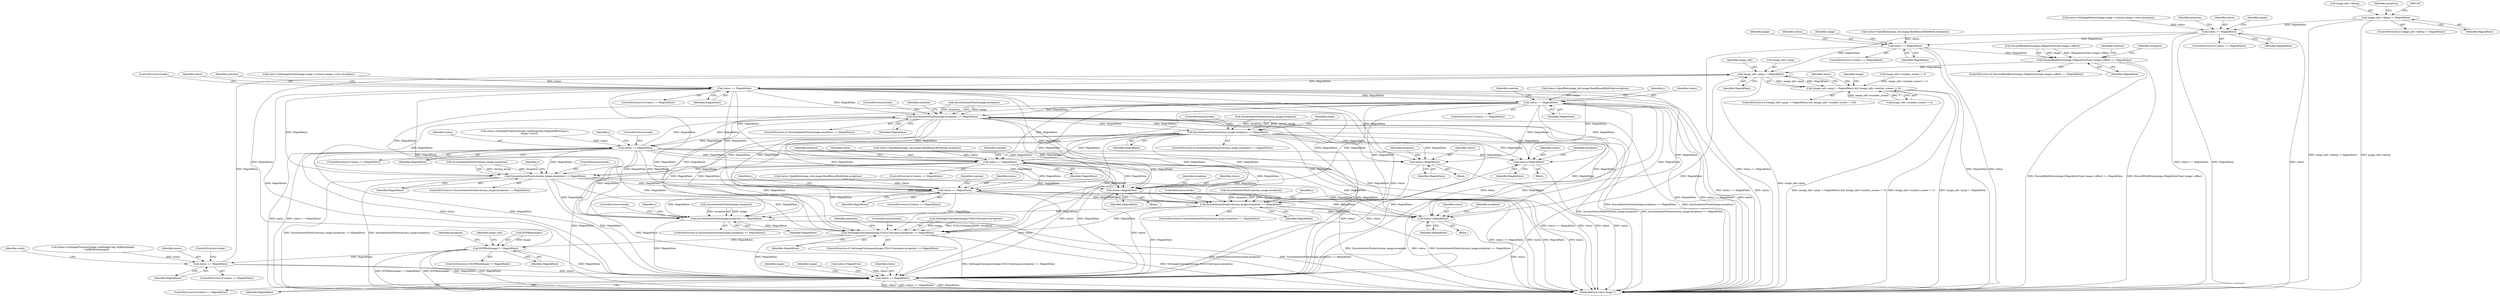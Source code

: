 digraph "0_ImageMagick_ef8f40689ac452398026c07da41656a7c87e4683@pointer" {
"1000142" [label="(Call,image_info->debug != MagickFalse)"];
"1000200" [label="(Call,status == MagickFalse)"];
"1000326" [label="(Call,status == MagickFalse)"];
"1000339" [label="(Call,DiscardBlobBytes(image,(MagickSizeType) image->offset) == MagickFalse)"];
"1000452" [label="(Call,image_info->ping != MagickFalse)"];
"1000451" [label="(Call,(image_info->ping != MagickFalse) && (image_info->number_scenes != 0))"];
"1000489" [label="(Call,status == MagickFalse)"];
"1000511" [label="(Call,status == MagickFalse)"];
"1000583" [label="(Call,status=MagickFalse)"];
"1001570" [label="(Call,status == MagickFalse)"];
"1000830" [label="(Call,status=MagickFalse)"];
"1000918" [label="(Call,SyncAuthenticPixels(image,exception) == MagickFalse)"];
"1000929" [label="(Call,SyncAuthenticPixels(chroma_image,exception) == MagickFalse)"];
"1000956" [label="(Call,status == MagickFalse)"];
"1000982" [label="(Call,status == MagickFalse)"];
"1001039" [label="(Call,status=MagickFalse)"];
"1001127" [label="(Call,SyncAuthenticPixels(chroma_image,exception) == MagickFalse)"];
"1001155" [label="(Call,status == MagickFalse)"];
"1001207" [label="(Call,status=MagickFalse)"];
"1001287" [label="(Call,SyncAuthenticPixels(chroma_image,exception) == MagickFalse)"];
"1001409" [label="(Call,SyncAuthenticPixels(image,exception) == MagickFalse)"];
"1001420" [label="(Call,SetImageColorspace(image,YCbCrColorspace,exception) == MagickFalse)"];
"1001442" [label="(Call,EOFBlob(image) != MagickFalse)"];
"1001552" [label="(Call,status == MagickFalse)"];
"1000331" [label="(Identifier,image)"];
"1001291" [label="(Identifier,MagickFalse)"];
"1000488" [label="(ControlStructure,if (status == MagickFalse))"];
"1001185" [label="(Identifier,y)"];
"1000490" [label="(Identifier,status)"];
"1001039" [label="(Call,status=MagickFalse)"];
"1000478" [label="(Identifier,status)"];
"1000585" [label="(Identifier,MagickFalse)"];
"1000141" [label="(ControlStructure,if (image_info->debug != MagickFalse))"];
"1001557" [label="(Identifier,count)"];
"1001419" [label="(ControlStructure,if (SetImageColorspace(image,YCbCrColorspace,exception) == MagickFalse))"];
"1001156" [label="(Identifier,status)"];
"1000956" [label="(Call,status == MagickFalse)"];
"1000199" [label="(ControlStructure,if (status == MagickFalse))"];
"1000202" [label="(Identifier,MagickFalse)"];
"1000926" [label="(Identifier,interlace)"];
"1001292" [label="(ControlStructure,break;)"];
"1000495" [label="(Identifier,interlace)"];
"1000340" [label="(Call,DiscardBlobBytes(image,(MagickSizeType) image->offset))"];
"1000955" [label="(ControlStructure,if (status == MagickFalse))"];
"1000357" [label="(Identifier,interlace)"];
"1000959" [label="(ControlStructure,break;)"];
"1000451" [label="(Call,(image_info->ping != MagickFalse) && (image_info->number_scenes != 0))"];
"1001429" [label="(Identifier,interlace)"];
"1001410" [label="(Call,SyncAuthenticPixels(image,exception))"];
"1001208" [label="(Identifier,status)"];
"1000349" [label="(Identifier,exception)"];
"1001569" [label="(ControlStructure,if (status == MagickFalse))"];
"1001155" [label="(Call,status == MagickFalse)"];
"1000917" [label="(ControlStructure,if (SyncAuthenticPixels(image,exception) == MagickFalse))"];
"1000984" [label="(Identifier,MagickFalse)"];
"1001408" [label="(ControlStructure,if (SyncAuthenticPixels(image,exception) == MagickFalse))"];
"1001443" [label="(Call,EOFBlob(image))"];
"1000830" [label="(Call,status=MagickFalse)"];
"1001572" [label="(Identifier,MagickFalse)"];
"1001157" [label="(Identifier,MagickFalse)"];
"1000957" [label="(Identifier,status)"];
"1000938" [label="(Identifier,image)"];
"1001420" [label="(Call,SetImageColorspace(image,YCbCrColorspace,exception) == MagickFalse)"];
"1000143" [label="(Call,image_info->debug)"];
"1001154" [label="(ControlStructure,if (status == MagickFalse))"];
"1000987" [label="(Identifier,scanline)"];
"1001551" [label="(ControlStructure,if (status == MagickFalse))"];
"1001131" [label="(Identifier,MagickFalse)"];
"1000584" [label="(Identifier,status)"];
"1000918" [label="(Call,SyncAuthenticPixels(image,exception) == MagickFalse)"];
"1001002" [label="(Identifier,interlace)"];
"1000516" [label="(Identifier,scanline)"];
"1000831" [label="(Identifier,status)"];
"1000934" [label="(ControlStructure,break;)"];
"1000832" [label="(Identifier,MagickFalse)"];
"1001578" [label="(Identifier,image)"];
"1000457" [label="(Call,image_info->number_scenes != 0)"];
"1001542" [label="(Call,status=SetImageProgress(image,LoadImagesTag,TellBlob(image),\n          GetBlobSize(image)))"];
"1000188" [label="(Call,status=SetImageExtent(image,image->columns,image->rows,exception))"];
"1000465" [label="(Identifier,image)"];
"1001448" [label="(Identifier,exception)"];
"1001038" [label="(Block,)"];
"1001552" [label="(Call,status == MagickFalse)"];
"1000489" [label="(Call,status == MagickFalse)"];
"1000325" [label="(ControlStructure,if (status == MagickFalse))"];
"1001040" [label="(Identifier,status)"];
"1001175" [label="(Identifier,y)"];
"1001456" [label="(Call,image_info->number_scenes != 0)"];
"1000477" [label="(Call,status=SetImageExtent(image,image->columns,image->rows,exception))"];
"1001409" [label="(Call,SyncAuthenticPixels(image,exception) == MagickFalse)"];
"1000829" [label="(Block,)"];
"1000582" [label="(Block,)"];
"1000922" [label="(Identifier,MagickFalse)"];
"1001575" [label="(Identifier,image)"];
"1000146" [label="(Identifier,MagickFalse)"];
"1000919" [label="(Call,SyncAuthenticPixels(image,exception))"];
"1000834" [label="(Identifier,exception)"];
"1001426" [label="(ControlStructure,break;)"];
"1000982" [label="(Call,status == MagickFalse)"];
"1000513" [label="(Identifier,MagickFalse)"];
"1001127" [label="(Call,SyncAuthenticPixels(chroma_image,exception) == MagickFalse)"];
"1000347" [label="(Identifier,MagickFalse)"];
"1000492" [label="(ControlStructure,break;)"];
"1001041" [label="(Identifier,MagickFalse)"];
"1000928" [label="(ControlStructure,if (SyncAuthenticPixels(chroma_image,exception) == MagickFalse))"];
"1001570" [label="(Call,status == MagickFalse)"];
"1001126" [label="(ControlStructure,if (SyncAuthenticPixels(chroma_image,exception) == MagickFalse))"];
"1000142" [label="(Call,image_info->debug != MagickFalse)"];
"1001209" [label="(Identifier,MagickFalse)"];
"1000456" [label="(Identifier,MagickFalse)"];
"1000503" [label="(Call,status=OpenBlob(image_info,image,ReadBinaryBlobMode,exception))"];
"1001554" [label="(Identifier,MagickFalse)"];
"1000207" [label="(Identifier,quantum)"];
"1001414" [label="(ControlStructure,break;)"];
"1000531" [label="(Identifier,y)"];
"1001206" [label="(Block,)"];
"1000158" [label="(Identifier,exception)"];
"1001553" [label="(Identifier,status)"];
"1000958" [label="(Identifier,MagickFalse)"];
"1001458" [label="(Identifier,image_info)"];
"1000405" [label="(Call,status=MagickTrue)"];
"1001445" [label="(Identifier,MagickFalse)"];
"1000327" [label="(Identifier,status)"];
"1000341" [label="(Identifier,image)"];
"1001286" [label="(ControlStructure,if (SyncAuthenticPixels(chroma_image,exception) == MagickFalse))"];
"1001337" [label="(Identifier,y)"];
"1001017" [label="(Identifier,y)"];
"1000326" [label="(Call,status == MagickFalse)"];
"1001555" [label="(ControlStructure,break;)"];
"1000923" [label="(ControlStructure,break;)"];
"1001288" [label="(Call,SyncAuthenticPixels(chroma_image,exception))"];
"1000511" [label="(Call,status == MagickFalse)"];
"1000328" [label="(Identifier,MagickFalse)"];
"1000200" [label="(Call,status == MagickFalse)"];
"1000201" [label="(Identifier,status)"];
"1001207" [label="(Call,status=MagickFalse)"];
"1000491" [label="(Identifier,MagickFalse)"];
"1001132" [label="(ControlStructure,break;)"];
"1000983" [label="(Identifier,status)"];
"1001147" [label="(Call,status=OpenBlob(image_info,image,ReadBinaryBlobMode,exception))"];
"1000944" [label="(Call,status=SetImageProgress(image,LoadImageTag,(MagickOffsetType) y,\n            image->rows))"];
"1000450" [label="(ControlStructure,if ((image_info->ping != MagickFalse) && (image_info->number_scenes != 0)))"];
"1000453" [label="(Call,image_info->ping)"];
"1000318" [label="(Call,status=OpenBlob(image_info,image,ReadBinaryBlobMode,exception))"];
"1000541" [label="(Identifier,y)"];
"1000930" [label="(Call,SyncAuthenticPixels(chroma_image,exception))"];
"1001579" [label="(MethodReturn,static Image *)"];
"1001128" [label="(Call,SyncAuthenticPixels(chroma_image,exception))"];
"1000929" [label="(Call,SyncAuthenticPixels(chroma_image,exception) == MagickFalse)"];
"1000205" [label="(Identifier,image)"];
"1000583" [label="(Call,status=MagickFalse)"];
"1001160" [label="(Identifier,scanline)"];
"1001425" [label="(Identifier,MagickFalse)"];
"1001442" [label="(Call,EOFBlob(image) != MagickFalse)"];
"1001413" [label="(Identifier,MagickFalse)"];
"1000512" [label="(Identifier,status)"];
"1001421" [label="(Call,SetImageColorspace(image,YCbCrColorspace,exception))"];
"1000587" [label="(Identifier,exception)"];
"1000452" [label="(Call,image_info->ping != MagickFalse)"];
"1001287" [label="(Call,SyncAuthenticPixels(chroma_image,exception) == MagickFalse)"];
"1000974" [label="(Call,status=OpenBlob(image_info,image,ReadBinaryBlobMode,exception))"];
"1001571" [label="(Identifier,status)"];
"1000339" [label="(Call,DiscardBlobBytes(image,(MagickSizeType) image->offset) == MagickFalse)"];
"1001043" [label="(Identifier,exception)"];
"1001211" [label="(Identifier,exception)"];
"1000933" [label="(Identifier,MagickFalse)"];
"1000338" [label="(ControlStructure,if (DiscardBlobBytes(image,(MagickSizeType) image->offset) == MagickFalse))"];
"1000459" [label="(Identifier,image_info)"];
"1000510" [label="(ControlStructure,if (status == MagickFalse))"];
"1000981" [label="(ControlStructure,if (status == MagickFalse))"];
"1001441" [label="(ControlStructure,if (EOFBlob(image) != MagickFalse))"];
"1000142" -> "1000141"  [label="AST: "];
"1000142" -> "1000146"  [label="CFG: "];
"1000143" -> "1000142"  [label="AST: "];
"1000146" -> "1000142"  [label="AST: "];
"1000148" -> "1000142"  [label="CFG: "];
"1000158" -> "1000142"  [label="CFG: "];
"1000142" -> "1001579"  [label="DDG: image_info->debug != MagickFalse"];
"1000142" -> "1001579"  [label="DDG: image_info->debug"];
"1000142" -> "1000200"  [label="DDG: MagickFalse"];
"1000200" -> "1000199"  [label="AST: "];
"1000200" -> "1000202"  [label="CFG: "];
"1000201" -> "1000200"  [label="AST: "];
"1000202" -> "1000200"  [label="AST: "];
"1000205" -> "1000200"  [label="CFG: "];
"1000207" -> "1000200"  [label="CFG: "];
"1000200" -> "1001579"  [label="DDG: status"];
"1000200" -> "1001579"  [label="DDG: status == MagickFalse"];
"1000200" -> "1001579"  [label="DDG: MagickFalse"];
"1000188" -> "1000200"  [label="DDG: status"];
"1000200" -> "1000326"  [label="DDG: MagickFalse"];
"1000200" -> "1000452"  [label="DDG: MagickFalse"];
"1000326" -> "1000325"  [label="AST: "];
"1000326" -> "1000328"  [label="CFG: "];
"1000327" -> "1000326"  [label="AST: "];
"1000328" -> "1000326"  [label="AST: "];
"1000331" -> "1000326"  [label="CFG: "];
"1000341" -> "1000326"  [label="CFG: "];
"1000326" -> "1001579"  [label="DDG: status == MagickFalse"];
"1000326" -> "1001579"  [label="DDG: MagickFalse"];
"1000326" -> "1001579"  [label="DDG: status"];
"1000318" -> "1000326"  [label="DDG: status"];
"1000326" -> "1000339"  [label="DDG: MagickFalse"];
"1000339" -> "1000338"  [label="AST: "];
"1000339" -> "1000347"  [label="CFG: "];
"1000340" -> "1000339"  [label="AST: "];
"1000347" -> "1000339"  [label="AST: "];
"1000349" -> "1000339"  [label="CFG: "];
"1000357" -> "1000339"  [label="CFG: "];
"1000339" -> "1001579"  [label="DDG: DiscardBlobBytes(image,(MagickSizeType) image->offset) == MagickFalse"];
"1000339" -> "1001579"  [label="DDG: DiscardBlobBytes(image,(MagickSizeType) image->offset)"];
"1000340" -> "1000339"  [label="DDG: image"];
"1000340" -> "1000339"  [label="DDG: (MagickSizeType) image->offset"];
"1000339" -> "1000452"  [label="DDG: MagickFalse"];
"1000452" -> "1000451"  [label="AST: "];
"1000452" -> "1000456"  [label="CFG: "];
"1000453" -> "1000452"  [label="AST: "];
"1000456" -> "1000452"  [label="AST: "];
"1000459" -> "1000452"  [label="CFG: "];
"1000451" -> "1000452"  [label="CFG: "];
"1000452" -> "1001579"  [label="DDG: image_info->ping"];
"1000452" -> "1000451"  [label="DDG: image_info->ping"];
"1000452" -> "1000451"  [label="DDG: MagickFalse"];
"1001552" -> "1000452"  [label="DDG: MagickFalse"];
"1001442" -> "1000452"  [label="DDG: MagickFalse"];
"1000452" -> "1000489"  [label="DDG: MagickFalse"];
"1000452" -> "1001570"  [label="DDG: MagickFalse"];
"1000451" -> "1000450"  [label="AST: "];
"1000451" -> "1000457"  [label="CFG: "];
"1000457" -> "1000451"  [label="AST: "];
"1000465" -> "1000451"  [label="CFG: "];
"1000478" -> "1000451"  [label="CFG: "];
"1000451" -> "1001579"  [label="DDG: image_info->number_scenes != 0"];
"1000451" -> "1001579"  [label="DDG: image_info->ping != MagickFalse"];
"1000451" -> "1001579"  [label="DDG: (image_info->ping != MagickFalse) && (image_info->number_scenes != 0)"];
"1000457" -> "1000451"  [label="DDG: image_info->number_scenes"];
"1000457" -> "1000451"  [label="DDG: 0"];
"1001456" -> "1000451"  [label="DDG: image_info->number_scenes != 0"];
"1000489" -> "1000488"  [label="AST: "];
"1000489" -> "1000491"  [label="CFG: "];
"1000490" -> "1000489"  [label="AST: "];
"1000491" -> "1000489"  [label="AST: "];
"1000492" -> "1000489"  [label="CFG: "];
"1000495" -> "1000489"  [label="CFG: "];
"1000489" -> "1001579"  [label="DDG: status == MagickFalse"];
"1000489" -> "1001579"  [label="DDG: status"];
"1000477" -> "1000489"  [label="DDG: status"];
"1000489" -> "1000511"  [label="DDG: MagickFalse"];
"1000489" -> "1000583"  [label="DDG: MagickFalse"];
"1000489" -> "1000830"  [label="DDG: MagickFalse"];
"1000489" -> "1000918"  [label="DDG: MagickFalse"];
"1000489" -> "1000982"  [label="DDG: MagickFalse"];
"1000489" -> "1001039"  [label="DDG: MagickFalse"];
"1000489" -> "1001127"  [label="DDG: MagickFalse"];
"1000489" -> "1001155"  [label="DDG: MagickFalse"];
"1000489" -> "1001207"  [label="DDG: MagickFalse"];
"1000489" -> "1001287"  [label="DDG: MagickFalse"];
"1000489" -> "1001409"  [label="DDG: MagickFalse"];
"1000489" -> "1001420"  [label="DDG: MagickFalse"];
"1000489" -> "1001570"  [label="DDG: status"];
"1000489" -> "1001570"  [label="DDG: MagickFalse"];
"1000511" -> "1000510"  [label="AST: "];
"1000511" -> "1000513"  [label="CFG: "];
"1000512" -> "1000511"  [label="AST: "];
"1000513" -> "1000511"  [label="AST: "];
"1000516" -> "1000511"  [label="CFG: "];
"1000531" -> "1000511"  [label="CFG: "];
"1000511" -> "1001579"  [label="DDG: MagickFalse"];
"1000511" -> "1001579"  [label="DDG: status == MagickFalse"];
"1000511" -> "1001579"  [label="DDG: status"];
"1000503" -> "1000511"  [label="DDG: status"];
"1000511" -> "1000583"  [label="DDG: MagickFalse"];
"1000511" -> "1000830"  [label="DDG: MagickFalse"];
"1000511" -> "1000918"  [label="DDG: MagickFalse"];
"1000511" -> "1000982"  [label="DDG: MagickFalse"];
"1000511" -> "1001039"  [label="DDG: MagickFalse"];
"1000511" -> "1001127"  [label="DDG: MagickFalse"];
"1000511" -> "1001155"  [label="DDG: MagickFalse"];
"1000511" -> "1001207"  [label="DDG: MagickFalse"];
"1000511" -> "1001287"  [label="DDG: MagickFalse"];
"1000511" -> "1001409"  [label="DDG: MagickFalse"];
"1000511" -> "1001420"  [label="DDG: MagickFalse"];
"1000511" -> "1001570"  [label="DDG: status"];
"1000511" -> "1001570"  [label="DDG: MagickFalse"];
"1000583" -> "1000582"  [label="AST: "];
"1000583" -> "1000585"  [label="CFG: "];
"1000584" -> "1000583"  [label="AST: "];
"1000585" -> "1000583"  [label="AST: "];
"1000587" -> "1000583"  [label="CFG: "];
"1000583" -> "1001579"  [label="DDG: status"];
"1000956" -> "1000583"  [label="DDG: MagickFalse"];
"1000929" -> "1000583"  [label="DDG: MagickFalse"];
"1000918" -> "1000583"  [label="DDG: MagickFalse"];
"1000583" -> "1001570"  [label="DDG: status"];
"1001570" -> "1001569"  [label="AST: "];
"1001570" -> "1001572"  [label="CFG: "];
"1001571" -> "1001570"  [label="AST: "];
"1001572" -> "1001570"  [label="AST: "];
"1001575" -> "1001570"  [label="CFG: "];
"1001578" -> "1001570"  [label="CFG: "];
"1001570" -> "1001579"  [label="DDG: MagickFalse"];
"1001570" -> "1001579"  [label="DDG: status"];
"1001570" -> "1001579"  [label="DDG: status == MagickFalse"];
"1001039" -> "1001570"  [label="DDG: status"];
"1001155" -> "1001570"  [label="DDG: status"];
"1001155" -> "1001570"  [label="DDG: MagickFalse"];
"1000982" -> "1001570"  [label="DDG: status"];
"1000982" -> "1001570"  [label="DDG: MagickFalse"];
"1001552" -> "1001570"  [label="DDG: status"];
"1001552" -> "1001570"  [label="DDG: MagickFalse"];
"1000830" -> "1001570"  [label="DDG: status"];
"1001207" -> "1001570"  [label="DDG: status"];
"1000956" -> "1001570"  [label="DDG: status"];
"1000956" -> "1001570"  [label="DDG: MagickFalse"];
"1000405" -> "1001570"  [label="DDG: status"];
"1000929" -> "1001570"  [label="DDG: MagickFalse"];
"1001127" -> "1001570"  [label="DDG: MagickFalse"];
"1000918" -> "1001570"  [label="DDG: MagickFalse"];
"1001420" -> "1001570"  [label="DDG: MagickFalse"];
"1001442" -> "1001570"  [label="DDG: MagickFalse"];
"1001409" -> "1001570"  [label="DDG: MagickFalse"];
"1001287" -> "1001570"  [label="DDG: MagickFalse"];
"1000830" -> "1000829"  [label="AST: "];
"1000830" -> "1000832"  [label="CFG: "];
"1000831" -> "1000830"  [label="AST: "];
"1000832" -> "1000830"  [label="AST: "];
"1000834" -> "1000830"  [label="CFG: "];
"1000830" -> "1001579"  [label="DDG: status"];
"1000956" -> "1000830"  [label="DDG: MagickFalse"];
"1000929" -> "1000830"  [label="DDG: MagickFalse"];
"1000918" -> "1000830"  [label="DDG: MagickFalse"];
"1000918" -> "1000917"  [label="AST: "];
"1000918" -> "1000922"  [label="CFG: "];
"1000919" -> "1000918"  [label="AST: "];
"1000922" -> "1000918"  [label="AST: "];
"1000923" -> "1000918"  [label="CFG: "];
"1000926" -> "1000918"  [label="CFG: "];
"1000918" -> "1001579"  [label="DDG: SyncAuthenticPixels(image,exception) == MagickFalse"];
"1000918" -> "1001579"  [label="DDG: SyncAuthenticPixels(image,exception)"];
"1000919" -> "1000918"  [label="DDG: image"];
"1000919" -> "1000918"  [label="DDG: exception"];
"1000956" -> "1000918"  [label="DDG: MagickFalse"];
"1000929" -> "1000918"  [label="DDG: MagickFalse"];
"1000918" -> "1000929"  [label="DDG: MagickFalse"];
"1000918" -> "1000956"  [label="DDG: MagickFalse"];
"1000918" -> "1000982"  [label="DDG: MagickFalse"];
"1000918" -> "1001039"  [label="DDG: MagickFalse"];
"1000918" -> "1001127"  [label="DDG: MagickFalse"];
"1000918" -> "1001155"  [label="DDG: MagickFalse"];
"1000918" -> "1001207"  [label="DDG: MagickFalse"];
"1000918" -> "1001287"  [label="DDG: MagickFalse"];
"1000918" -> "1001409"  [label="DDG: MagickFalse"];
"1000918" -> "1001420"  [label="DDG: MagickFalse"];
"1000929" -> "1000928"  [label="AST: "];
"1000929" -> "1000933"  [label="CFG: "];
"1000930" -> "1000929"  [label="AST: "];
"1000933" -> "1000929"  [label="AST: "];
"1000934" -> "1000929"  [label="CFG: "];
"1000938" -> "1000929"  [label="CFG: "];
"1000929" -> "1001579"  [label="DDG: SyncAuthenticPixels(chroma_image,exception) == MagickFalse"];
"1000929" -> "1001579"  [label="DDG: SyncAuthenticPixels(chroma_image,exception)"];
"1000930" -> "1000929"  [label="DDG: chroma_image"];
"1000930" -> "1000929"  [label="DDG: exception"];
"1000929" -> "1000956"  [label="DDG: MagickFalse"];
"1000929" -> "1000982"  [label="DDG: MagickFalse"];
"1000929" -> "1001039"  [label="DDG: MagickFalse"];
"1000929" -> "1001127"  [label="DDG: MagickFalse"];
"1000929" -> "1001155"  [label="DDG: MagickFalse"];
"1000929" -> "1001207"  [label="DDG: MagickFalse"];
"1000929" -> "1001287"  [label="DDG: MagickFalse"];
"1000929" -> "1001409"  [label="DDG: MagickFalse"];
"1000929" -> "1001420"  [label="DDG: MagickFalse"];
"1000956" -> "1000955"  [label="AST: "];
"1000956" -> "1000958"  [label="CFG: "];
"1000957" -> "1000956"  [label="AST: "];
"1000958" -> "1000956"  [label="AST: "];
"1000959" -> "1000956"  [label="CFG: "];
"1000541" -> "1000956"  [label="CFG: "];
"1000956" -> "1001579"  [label="DDG: status"];
"1000956" -> "1001579"  [label="DDG: status == MagickFalse"];
"1000944" -> "1000956"  [label="DDG: status"];
"1000956" -> "1000982"  [label="DDG: MagickFalse"];
"1000956" -> "1001039"  [label="DDG: MagickFalse"];
"1000956" -> "1001127"  [label="DDG: MagickFalse"];
"1000956" -> "1001155"  [label="DDG: MagickFalse"];
"1000956" -> "1001207"  [label="DDG: MagickFalse"];
"1000956" -> "1001287"  [label="DDG: MagickFalse"];
"1000956" -> "1001409"  [label="DDG: MagickFalse"];
"1000956" -> "1001420"  [label="DDG: MagickFalse"];
"1000982" -> "1000981"  [label="AST: "];
"1000982" -> "1000984"  [label="CFG: "];
"1000983" -> "1000982"  [label="AST: "];
"1000984" -> "1000982"  [label="AST: "];
"1000987" -> "1000982"  [label="CFG: "];
"1001002" -> "1000982"  [label="CFG: "];
"1000982" -> "1001579"  [label="DDG: MagickFalse"];
"1000982" -> "1001579"  [label="DDG: status == MagickFalse"];
"1000982" -> "1001579"  [label="DDG: status"];
"1000974" -> "1000982"  [label="DDG: status"];
"1000982" -> "1001039"  [label="DDG: MagickFalse"];
"1000982" -> "1001127"  [label="DDG: MagickFalse"];
"1000982" -> "1001155"  [label="DDG: MagickFalse"];
"1000982" -> "1001207"  [label="DDG: MagickFalse"];
"1000982" -> "1001287"  [label="DDG: MagickFalse"];
"1000982" -> "1001409"  [label="DDG: MagickFalse"];
"1000982" -> "1001420"  [label="DDG: MagickFalse"];
"1001039" -> "1001038"  [label="AST: "];
"1001039" -> "1001041"  [label="CFG: "];
"1001040" -> "1001039"  [label="AST: "];
"1001041" -> "1001039"  [label="AST: "];
"1001043" -> "1001039"  [label="CFG: "];
"1001039" -> "1001579"  [label="DDG: status"];
"1001127" -> "1001039"  [label="DDG: MagickFalse"];
"1001127" -> "1001126"  [label="AST: "];
"1001127" -> "1001131"  [label="CFG: "];
"1001128" -> "1001127"  [label="AST: "];
"1001131" -> "1001127"  [label="AST: "];
"1001132" -> "1001127"  [label="CFG: "];
"1001017" -> "1001127"  [label="CFG: "];
"1001127" -> "1001579"  [label="DDG: SyncAuthenticPixels(chroma_image,exception) == MagickFalse"];
"1001127" -> "1001579"  [label="DDG: SyncAuthenticPixels(chroma_image,exception)"];
"1001128" -> "1001127"  [label="DDG: chroma_image"];
"1001128" -> "1001127"  [label="DDG: exception"];
"1001127" -> "1001155"  [label="DDG: MagickFalse"];
"1001127" -> "1001207"  [label="DDG: MagickFalse"];
"1001127" -> "1001287"  [label="DDG: MagickFalse"];
"1001127" -> "1001409"  [label="DDG: MagickFalse"];
"1001127" -> "1001420"  [label="DDG: MagickFalse"];
"1001155" -> "1001154"  [label="AST: "];
"1001155" -> "1001157"  [label="CFG: "];
"1001156" -> "1001155"  [label="AST: "];
"1001157" -> "1001155"  [label="AST: "];
"1001160" -> "1001155"  [label="CFG: "];
"1001175" -> "1001155"  [label="CFG: "];
"1001155" -> "1001579"  [label="DDG: status == MagickFalse"];
"1001155" -> "1001579"  [label="DDG: status"];
"1001155" -> "1001579"  [label="DDG: MagickFalse"];
"1001147" -> "1001155"  [label="DDG: status"];
"1001155" -> "1001207"  [label="DDG: MagickFalse"];
"1001155" -> "1001287"  [label="DDG: MagickFalse"];
"1001155" -> "1001409"  [label="DDG: MagickFalse"];
"1001155" -> "1001420"  [label="DDG: MagickFalse"];
"1001207" -> "1001206"  [label="AST: "];
"1001207" -> "1001209"  [label="CFG: "];
"1001208" -> "1001207"  [label="AST: "];
"1001209" -> "1001207"  [label="AST: "];
"1001211" -> "1001207"  [label="CFG: "];
"1001207" -> "1001579"  [label="DDG: status"];
"1001287" -> "1001207"  [label="DDG: MagickFalse"];
"1001287" -> "1001286"  [label="AST: "];
"1001287" -> "1001291"  [label="CFG: "];
"1001288" -> "1001287"  [label="AST: "];
"1001291" -> "1001287"  [label="AST: "];
"1001292" -> "1001287"  [label="CFG: "];
"1001185" -> "1001287"  [label="CFG: "];
"1001287" -> "1001579"  [label="DDG: SyncAuthenticPixels(chroma_image,exception)"];
"1001287" -> "1001579"  [label="DDG: SyncAuthenticPixels(chroma_image,exception) == MagickFalse"];
"1001288" -> "1001287"  [label="DDG: chroma_image"];
"1001288" -> "1001287"  [label="DDG: exception"];
"1001287" -> "1001409"  [label="DDG: MagickFalse"];
"1001287" -> "1001420"  [label="DDG: MagickFalse"];
"1001409" -> "1001408"  [label="AST: "];
"1001409" -> "1001413"  [label="CFG: "];
"1001410" -> "1001409"  [label="AST: "];
"1001413" -> "1001409"  [label="AST: "];
"1001414" -> "1001409"  [label="CFG: "];
"1001337" -> "1001409"  [label="CFG: "];
"1001409" -> "1001579"  [label="DDG: SyncAuthenticPixels(image,exception)"];
"1001409" -> "1001579"  [label="DDG: SyncAuthenticPixels(image,exception) == MagickFalse"];
"1001410" -> "1001409"  [label="DDG: image"];
"1001410" -> "1001409"  [label="DDG: exception"];
"1001409" -> "1001420"  [label="DDG: MagickFalse"];
"1001420" -> "1001419"  [label="AST: "];
"1001420" -> "1001425"  [label="CFG: "];
"1001421" -> "1001420"  [label="AST: "];
"1001425" -> "1001420"  [label="AST: "];
"1001426" -> "1001420"  [label="CFG: "];
"1001429" -> "1001420"  [label="CFG: "];
"1001420" -> "1001579"  [label="DDG: SetImageColorspace(image,YCbCrColorspace,exception)"];
"1001420" -> "1001579"  [label="DDG: SetImageColorspace(image,YCbCrColorspace,exception) == MagickFalse"];
"1001421" -> "1001420"  [label="DDG: image"];
"1001421" -> "1001420"  [label="DDG: YCbCrColorspace"];
"1001421" -> "1001420"  [label="DDG: exception"];
"1001420" -> "1001442"  [label="DDG: MagickFalse"];
"1001442" -> "1001441"  [label="AST: "];
"1001442" -> "1001445"  [label="CFG: "];
"1001443" -> "1001442"  [label="AST: "];
"1001445" -> "1001442"  [label="AST: "];
"1001448" -> "1001442"  [label="CFG: "];
"1001458" -> "1001442"  [label="CFG: "];
"1001442" -> "1001579"  [label="DDG: MagickFalse"];
"1001442" -> "1001579"  [label="DDG: EOFBlob(image) != MagickFalse"];
"1001442" -> "1001579"  [label="DDG: EOFBlob(image)"];
"1001443" -> "1001442"  [label="DDG: image"];
"1001442" -> "1001552"  [label="DDG: MagickFalse"];
"1001552" -> "1001551"  [label="AST: "];
"1001552" -> "1001554"  [label="CFG: "];
"1001553" -> "1001552"  [label="AST: "];
"1001554" -> "1001552"  [label="AST: "];
"1001557" -> "1001552"  [label="CFG: "];
"1001555" -> "1001552"  [label="CFG: "];
"1001542" -> "1001552"  [label="DDG: status"];
}
